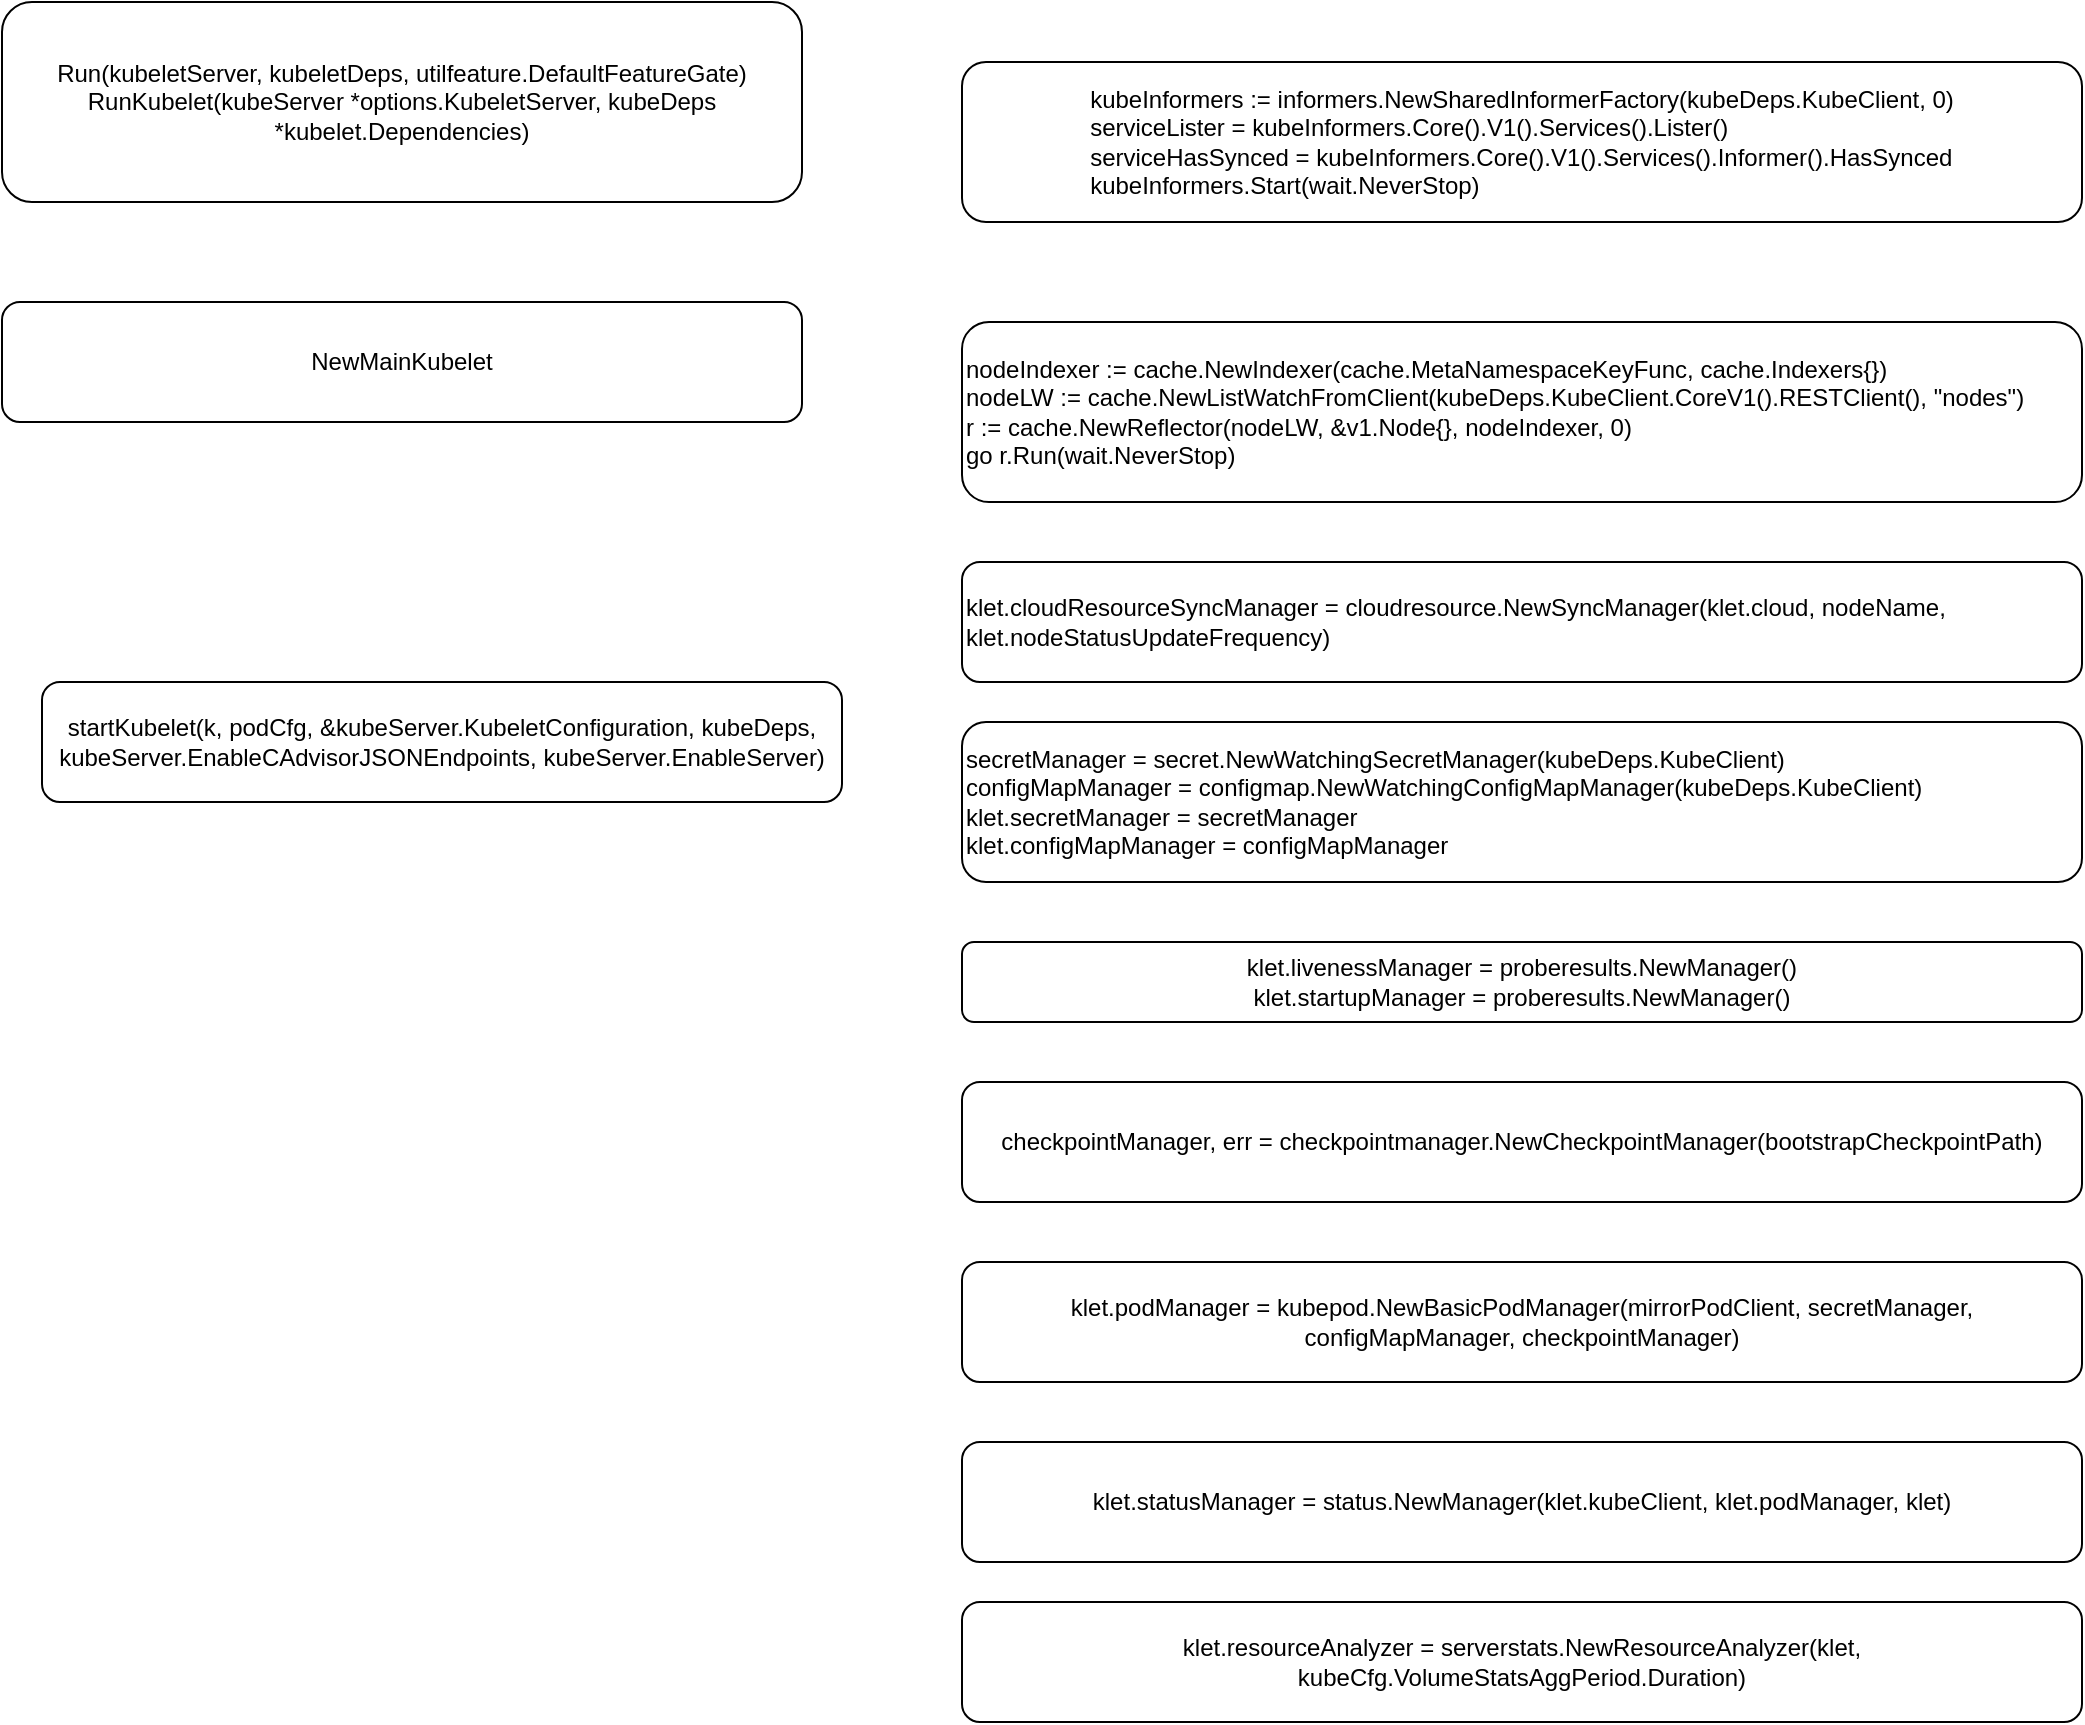 <mxfile version="13.6.4" type="github">
  <diagram id="J789HSuGaJoiv6ZchiYH" name="Page-1">
    <mxGraphModel dx="782" dy="437" grid="1" gridSize="10" guides="1" tooltips="1" connect="1" arrows="1" fold="1" page="1" pageScale="1" pageWidth="827" pageHeight="1169" math="0" shadow="0">
      <root>
        <mxCell id="0" />
        <mxCell id="1" parent="0" />
        <mxCell id="YizOE2Szrx4T3cSO2rfp-1" value="Run(kubeletServer, kubeletDeps, utilfeature.DefaultFeatureGate)&lt;br&gt;RunKubelet(kubeServer *options.KubeletServer, kubeDeps *kubelet.Dependencies)" style="rounded=1;whiteSpace=wrap;html=1;" vertex="1" parent="1">
          <mxGeometry x="40" y="80" width="400" height="100" as="geometry" />
        </mxCell>
        <mxCell id="YizOE2Szrx4T3cSO2rfp-2" value="&lt;div&gt;startKubelet(k, podCfg, &amp;amp;kubeServer.KubeletConfiguration, kubeDeps, kubeServer.EnableCAdvisorJSONEndpoints, kubeServer.EnableServer)&lt;/div&gt;" style="rounded=1;whiteSpace=wrap;html=1;" vertex="1" parent="1">
          <mxGeometry x="60" y="420" width="400" height="60" as="geometry" />
        </mxCell>
        <mxCell id="YizOE2Szrx4T3cSO2rfp-3" value="NewMainKubelet" style="rounded=1;whiteSpace=wrap;html=1;" vertex="1" parent="1">
          <mxGeometry x="40" y="230" width="400" height="60" as="geometry" />
        </mxCell>
        <mxCell id="YizOE2Szrx4T3cSO2rfp-4" value="&lt;div style=&quot;text-align: left&quot;&gt;&lt;span&gt;		&lt;/span&gt;kubeInformers := informers.NewSharedInformerFactory(kubeDeps.KubeClient, 0)&lt;/div&gt;&lt;div style=&quot;text-align: left&quot;&gt;&lt;span&gt;		&lt;/span&gt;serviceLister = kubeInformers.Core().V1().Services().Lister()&lt;/div&gt;&lt;div style=&quot;text-align: left&quot;&gt;&lt;span&gt;		&lt;/span&gt;serviceHasSynced = kubeInformers.Core().V1().Services().Informer().HasSynced&lt;/div&gt;&lt;div style=&quot;text-align: left&quot;&gt;&lt;span&gt;		&lt;/span&gt;kubeInformers.Start(wait.NeverStop)&lt;/div&gt;" style="rounded=1;whiteSpace=wrap;html=1;" vertex="1" parent="1">
          <mxGeometry x="520" y="110" width="560" height="80" as="geometry" />
        </mxCell>
        <mxCell id="YizOE2Szrx4T3cSO2rfp-5" value="nodeIndexer := cache.NewIndexer(cache.MetaNamespaceKeyFunc, cache.Indexers{})&lt;br&gt;nodeLW := cache.NewListWatchFromClient(kubeDeps.KubeClient.CoreV1().RESTClient(), &quot;nodes&quot;)&lt;br&gt;r := cache.NewReflector(nodeLW, &amp;amp;v1.Node{}, nodeIndexer, 0)&lt;br&gt;go r.Run(wait.NeverStop)" style="rounded=1;whiteSpace=wrap;html=1;align=left;" vertex="1" parent="1">
          <mxGeometry x="520" y="240" width="560" height="90" as="geometry" />
        </mxCell>
        <mxCell id="YizOE2Szrx4T3cSO2rfp-6" value="klet.cloudResourceSyncManager = cloudresource.NewSyncManager(klet.cloud, nodeName, klet.nodeStatusUpdateFrequency)" style="rounded=1;whiteSpace=wrap;html=1;align=left;" vertex="1" parent="1">
          <mxGeometry x="520" y="360" width="560" height="60" as="geometry" />
        </mxCell>
        <mxCell id="YizOE2Szrx4T3cSO2rfp-7" value="secretManager = secret.NewWatchingSecretManager(kubeDeps.KubeClient)&lt;br&gt;configMapManager = configmap.NewWatchingConfigMapManager(kubeDeps.KubeClient)&lt;br&gt;&lt;div&gt;&lt;span&gt;	&lt;/span&gt;klet.secretManager = secretManager&lt;/div&gt;&lt;div&gt;&lt;span&gt;	&lt;/span&gt;klet.configMapManager = configMapManager&lt;/div&gt;" style="rounded=1;whiteSpace=wrap;html=1;align=left;" vertex="1" parent="1">
          <mxGeometry x="520" y="440" width="560" height="80" as="geometry" />
        </mxCell>
        <mxCell id="YizOE2Szrx4T3cSO2rfp-8" value="&lt;div&gt;&lt;span&gt;	&lt;/span&gt;klet.livenessManager = proberesults.NewManager()&lt;/div&gt;&lt;div&gt;&lt;span&gt;	&lt;/span&gt;klet.startupManager = proberesults.NewManager()&lt;/div&gt;" style="rounded=1;whiteSpace=wrap;html=1;" vertex="1" parent="1">
          <mxGeometry x="520" y="550" width="560" height="40" as="geometry" />
        </mxCell>
        <mxCell id="YizOE2Szrx4T3cSO2rfp-9" value="&lt;div&gt;checkpointManager, err = checkpointmanager.NewCheckpointManager(bootstrapCheckpointPath)&lt;/div&gt;" style="rounded=1;whiteSpace=wrap;html=1;" vertex="1" parent="1">
          <mxGeometry x="520" y="620" width="560" height="60" as="geometry" />
        </mxCell>
        <mxCell id="YizOE2Szrx4T3cSO2rfp-10" value="klet.podManager = kubepod.NewBasicPodManager(mirrorPodClient, secretManager, configMapManager, checkpointManager)" style="rounded=1;whiteSpace=wrap;html=1;" vertex="1" parent="1">
          <mxGeometry x="520" y="710" width="560" height="60" as="geometry" />
        </mxCell>
        <mxCell id="YizOE2Szrx4T3cSO2rfp-11" value="klet.statusManager = status.NewManager(klet.kubeClient, klet.podManager, klet)" style="rounded=1;whiteSpace=wrap;html=1;" vertex="1" parent="1">
          <mxGeometry x="520" y="800" width="560" height="60" as="geometry" />
        </mxCell>
        <mxCell id="YizOE2Szrx4T3cSO2rfp-12" value="klet.resourceAnalyzer = serverstats.NewResourceAnalyzer(klet, kubeCfg.VolumeStatsAggPeriod.Duration)" style="rounded=1;whiteSpace=wrap;html=1;" vertex="1" parent="1">
          <mxGeometry x="520" y="880" width="560" height="60" as="geometry" />
        </mxCell>
      </root>
    </mxGraphModel>
  </diagram>
</mxfile>
